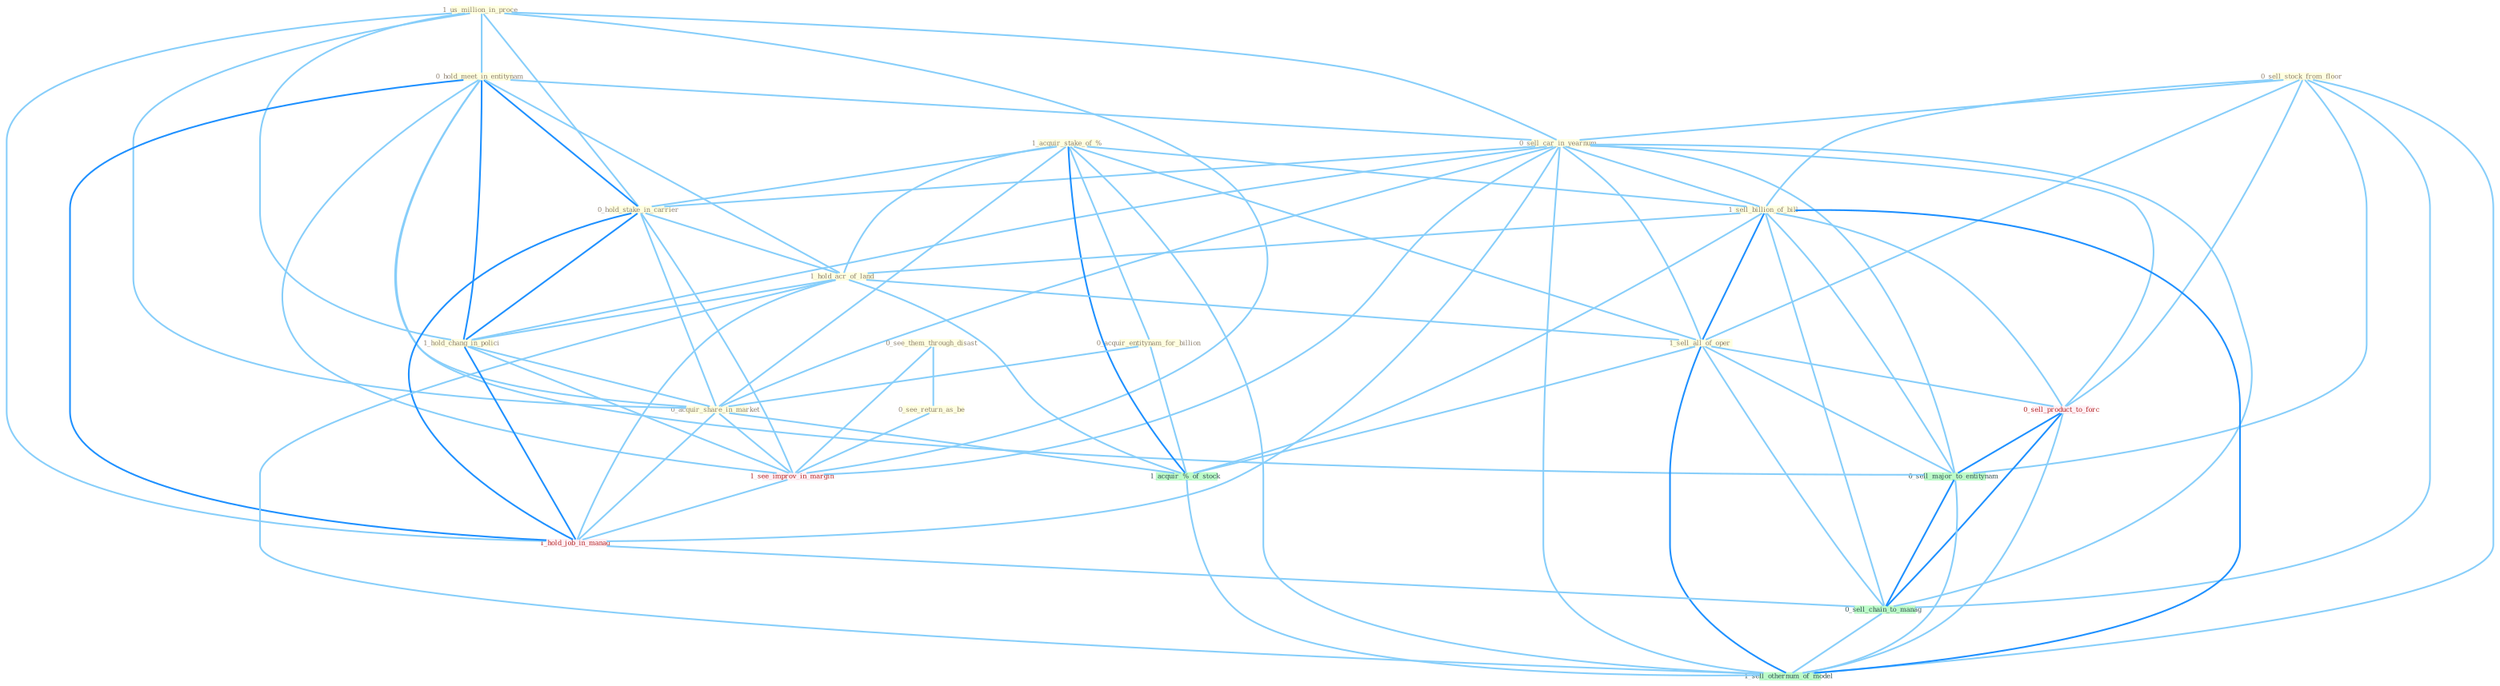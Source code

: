 Graph G{ 
    node
    [shape=polygon,style=filled,width=.5,height=.06,color="#BDFCC9",fixedsize=true,fontsize=4,
    fontcolor="#2f4f4f"];
    {node
    [color="#ffffe0", fontcolor="#8b7d6b"] "1_us_million_in_proce " "0_hold_meet_in_entitynam " "0_sell_stock_from_floor " "0_sell_car_in_yearnum " "0_see_them_through_disast " "1_acquir_stake_of_% " "1_sell_billion_of_bill " "0_hold_stake_in_carrier " "0_see_return_as_be " "1_hold_acr_of_land " "0_acquir_entitynam_for_billion " "1_sell_all_of_oper " "1_hold_chang_in_polici " "0_acquir_share_in_market "}
{node [color="#fff0f5", fontcolor="#b22222"] "1_see_improv_in_margin " "1_hold_job_in_manag " "0_sell_product_to_forc "}
edge [color="#B0E2FF"];

	"1_us_million_in_proce " -- "0_hold_meet_in_entitynam " [w="1", color="#87cefa" ];
	"1_us_million_in_proce " -- "0_sell_car_in_yearnum " [w="1", color="#87cefa" ];
	"1_us_million_in_proce " -- "0_hold_stake_in_carrier " [w="1", color="#87cefa" ];
	"1_us_million_in_proce " -- "1_hold_chang_in_polici " [w="1", color="#87cefa" ];
	"1_us_million_in_proce " -- "0_acquir_share_in_market " [w="1", color="#87cefa" ];
	"1_us_million_in_proce " -- "1_see_improv_in_margin " [w="1", color="#87cefa" ];
	"1_us_million_in_proce " -- "1_hold_job_in_manag " [w="1", color="#87cefa" ];
	"0_hold_meet_in_entitynam " -- "0_sell_car_in_yearnum " [w="1", color="#87cefa" ];
	"0_hold_meet_in_entitynam " -- "0_hold_stake_in_carrier " [w="2", color="#1e90ff" , len=0.8];
	"0_hold_meet_in_entitynam " -- "1_hold_acr_of_land " [w="1", color="#87cefa" ];
	"0_hold_meet_in_entitynam " -- "1_hold_chang_in_polici " [w="2", color="#1e90ff" , len=0.8];
	"0_hold_meet_in_entitynam " -- "0_acquir_share_in_market " [w="1", color="#87cefa" ];
	"0_hold_meet_in_entitynam " -- "1_see_improv_in_margin " [w="1", color="#87cefa" ];
	"0_hold_meet_in_entitynam " -- "1_hold_job_in_manag " [w="2", color="#1e90ff" , len=0.8];
	"0_hold_meet_in_entitynam " -- "0_sell_major_to_entitynam " [w="1", color="#87cefa" ];
	"0_sell_stock_from_floor " -- "0_sell_car_in_yearnum " [w="1", color="#87cefa" ];
	"0_sell_stock_from_floor " -- "1_sell_billion_of_bill " [w="1", color="#87cefa" ];
	"0_sell_stock_from_floor " -- "1_sell_all_of_oper " [w="1", color="#87cefa" ];
	"0_sell_stock_from_floor " -- "0_sell_product_to_forc " [w="1", color="#87cefa" ];
	"0_sell_stock_from_floor " -- "0_sell_major_to_entitynam " [w="1", color="#87cefa" ];
	"0_sell_stock_from_floor " -- "0_sell_chain_to_manag " [w="1", color="#87cefa" ];
	"0_sell_stock_from_floor " -- "1_sell_othernum_of_model " [w="1", color="#87cefa" ];
	"0_sell_car_in_yearnum " -- "1_sell_billion_of_bill " [w="1", color="#87cefa" ];
	"0_sell_car_in_yearnum " -- "0_hold_stake_in_carrier " [w="1", color="#87cefa" ];
	"0_sell_car_in_yearnum " -- "1_sell_all_of_oper " [w="1", color="#87cefa" ];
	"0_sell_car_in_yearnum " -- "1_hold_chang_in_polici " [w="1", color="#87cefa" ];
	"0_sell_car_in_yearnum " -- "0_acquir_share_in_market " [w="1", color="#87cefa" ];
	"0_sell_car_in_yearnum " -- "1_see_improv_in_margin " [w="1", color="#87cefa" ];
	"0_sell_car_in_yearnum " -- "1_hold_job_in_manag " [w="1", color="#87cefa" ];
	"0_sell_car_in_yearnum " -- "0_sell_product_to_forc " [w="1", color="#87cefa" ];
	"0_sell_car_in_yearnum " -- "0_sell_major_to_entitynam " [w="1", color="#87cefa" ];
	"0_sell_car_in_yearnum " -- "0_sell_chain_to_manag " [w="1", color="#87cefa" ];
	"0_sell_car_in_yearnum " -- "1_sell_othernum_of_model " [w="1", color="#87cefa" ];
	"0_see_them_through_disast " -- "0_see_return_as_be " [w="1", color="#87cefa" ];
	"0_see_them_through_disast " -- "1_see_improv_in_margin " [w="1", color="#87cefa" ];
	"1_acquir_stake_of_% " -- "1_sell_billion_of_bill " [w="1", color="#87cefa" ];
	"1_acquir_stake_of_% " -- "0_hold_stake_in_carrier " [w="1", color="#87cefa" ];
	"1_acquir_stake_of_% " -- "1_hold_acr_of_land " [w="1", color="#87cefa" ];
	"1_acquir_stake_of_% " -- "0_acquir_entitynam_for_billion " [w="1", color="#87cefa" ];
	"1_acquir_stake_of_% " -- "1_sell_all_of_oper " [w="1", color="#87cefa" ];
	"1_acquir_stake_of_% " -- "0_acquir_share_in_market " [w="1", color="#87cefa" ];
	"1_acquir_stake_of_% " -- "1_acquir_%_of_stock " [w="2", color="#1e90ff" , len=0.8];
	"1_acquir_stake_of_% " -- "1_sell_othernum_of_model " [w="1", color="#87cefa" ];
	"1_sell_billion_of_bill " -- "1_hold_acr_of_land " [w="1", color="#87cefa" ];
	"1_sell_billion_of_bill " -- "1_sell_all_of_oper " [w="2", color="#1e90ff" , len=0.8];
	"1_sell_billion_of_bill " -- "1_acquir_%_of_stock " [w="1", color="#87cefa" ];
	"1_sell_billion_of_bill " -- "0_sell_product_to_forc " [w="1", color="#87cefa" ];
	"1_sell_billion_of_bill " -- "0_sell_major_to_entitynam " [w="1", color="#87cefa" ];
	"1_sell_billion_of_bill " -- "0_sell_chain_to_manag " [w="1", color="#87cefa" ];
	"1_sell_billion_of_bill " -- "1_sell_othernum_of_model " [w="2", color="#1e90ff" , len=0.8];
	"0_hold_stake_in_carrier " -- "1_hold_acr_of_land " [w="1", color="#87cefa" ];
	"0_hold_stake_in_carrier " -- "1_hold_chang_in_polici " [w="2", color="#1e90ff" , len=0.8];
	"0_hold_stake_in_carrier " -- "0_acquir_share_in_market " [w="1", color="#87cefa" ];
	"0_hold_stake_in_carrier " -- "1_see_improv_in_margin " [w="1", color="#87cefa" ];
	"0_hold_stake_in_carrier " -- "1_hold_job_in_manag " [w="2", color="#1e90ff" , len=0.8];
	"0_see_return_as_be " -- "1_see_improv_in_margin " [w="1", color="#87cefa" ];
	"1_hold_acr_of_land " -- "1_sell_all_of_oper " [w="1", color="#87cefa" ];
	"1_hold_acr_of_land " -- "1_hold_chang_in_polici " [w="1", color="#87cefa" ];
	"1_hold_acr_of_land " -- "1_acquir_%_of_stock " [w="1", color="#87cefa" ];
	"1_hold_acr_of_land " -- "1_hold_job_in_manag " [w="1", color="#87cefa" ];
	"1_hold_acr_of_land " -- "1_sell_othernum_of_model " [w="1", color="#87cefa" ];
	"0_acquir_entitynam_for_billion " -- "0_acquir_share_in_market " [w="1", color="#87cefa" ];
	"0_acquir_entitynam_for_billion " -- "1_acquir_%_of_stock " [w="1", color="#87cefa" ];
	"1_sell_all_of_oper " -- "1_acquir_%_of_stock " [w="1", color="#87cefa" ];
	"1_sell_all_of_oper " -- "0_sell_product_to_forc " [w="1", color="#87cefa" ];
	"1_sell_all_of_oper " -- "0_sell_major_to_entitynam " [w="1", color="#87cefa" ];
	"1_sell_all_of_oper " -- "0_sell_chain_to_manag " [w="1", color="#87cefa" ];
	"1_sell_all_of_oper " -- "1_sell_othernum_of_model " [w="2", color="#1e90ff" , len=0.8];
	"1_hold_chang_in_polici " -- "0_acquir_share_in_market " [w="1", color="#87cefa" ];
	"1_hold_chang_in_polici " -- "1_see_improv_in_margin " [w="1", color="#87cefa" ];
	"1_hold_chang_in_polici " -- "1_hold_job_in_manag " [w="2", color="#1e90ff" , len=0.8];
	"0_acquir_share_in_market " -- "1_see_improv_in_margin " [w="1", color="#87cefa" ];
	"0_acquir_share_in_market " -- "1_acquir_%_of_stock " [w="1", color="#87cefa" ];
	"0_acquir_share_in_market " -- "1_hold_job_in_manag " [w="1", color="#87cefa" ];
	"1_see_improv_in_margin " -- "1_hold_job_in_manag " [w="1", color="#87cefa" ];
	"1_acquir_%_of_stock " -- "1_sell_othernum_of_model " [w="1", color="#87cefa" ];
	"1_hold_job_in_manag " -- "0_sell_chain_to_manag " [w="1", color="#87cefa" ];
	"0_sell_product_to_forc " -- "0_sell_major_to_entitynam " [w="2", color="#1e90ff" , len=0.8];
	"0_sell_product_to_forc " -- "0_sell_chain_to_manag " [w="2", color="#1e90ff" , len=0.8];
	"0_sell_product_to_forc " -- "1_sell_othernum_of_model " [w="1", color="#87cefa" ];
	"0_sell_major_to_entitynam " -- "0_sell_chain_to_manag " [w="2", color="#1e90ff" , len=0.8];
	"0_sell_major_to_entitynam " -- "1_sell_othernum_of_model " [w="1", color="#87cefa" ];
	"0_sell_chain_to_manag " -- "1_sell_othernum_of_model " [w="1", color="#87cefa" ];
}